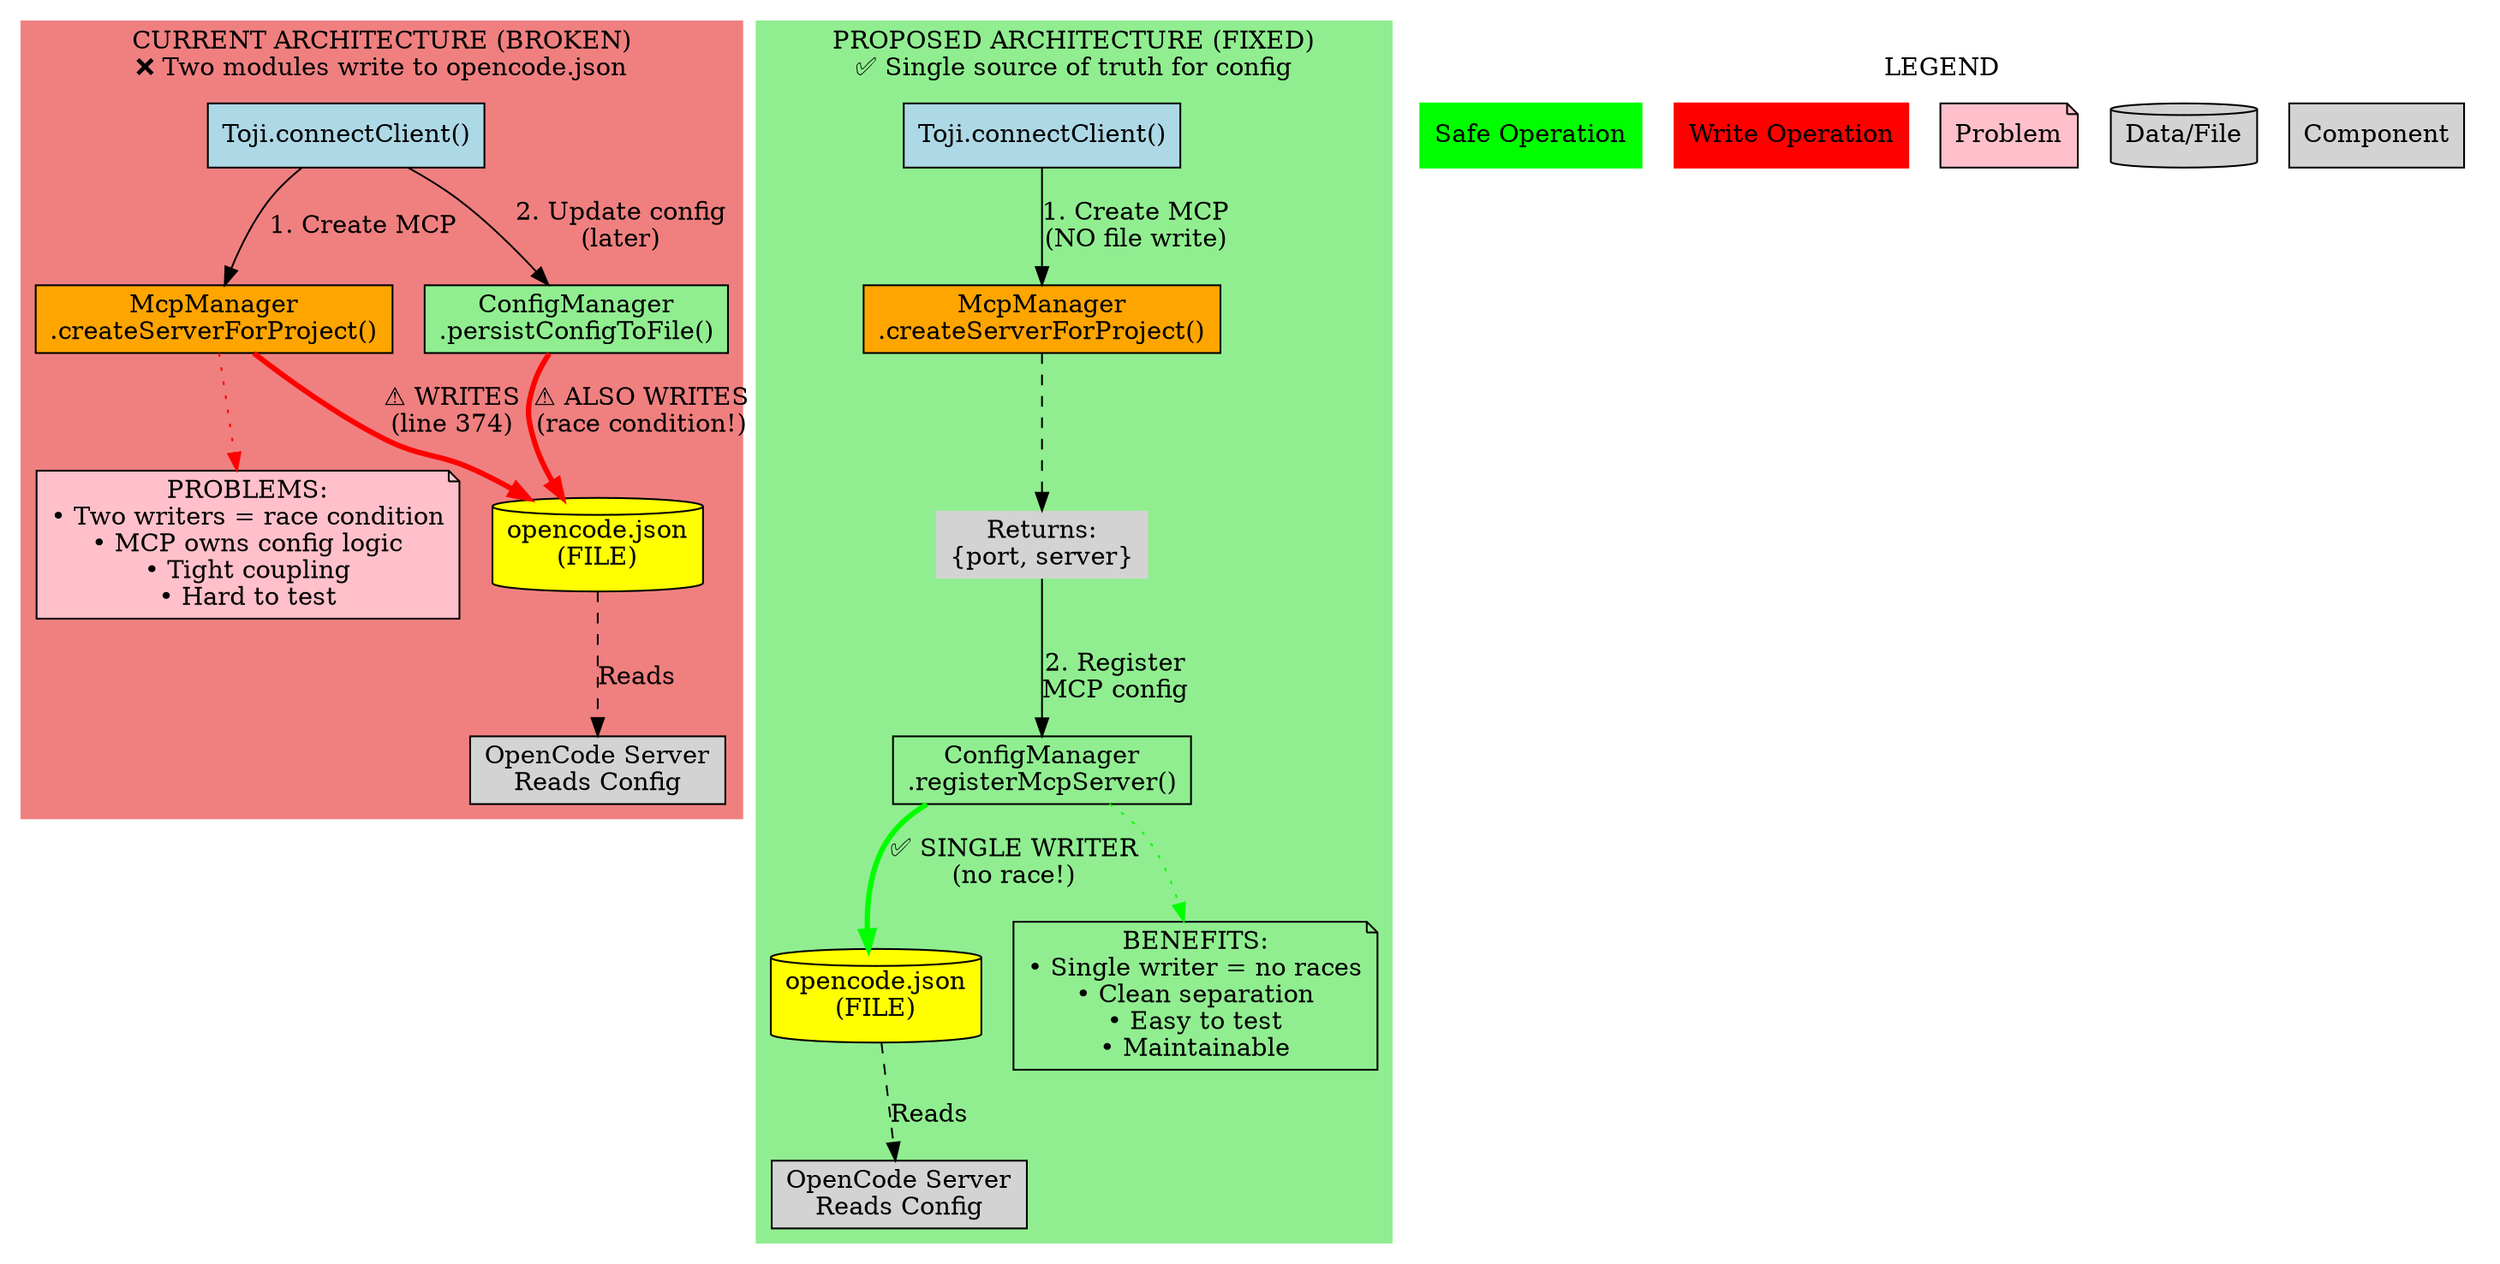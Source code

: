 digraph ConfigArchitecture {
  rankdir=TB;
  node [shape=box, style=filled];

  subgraph cluster_current {
    label="CURRENT ARCHITECTURE (BROKEN)\n❌ Two modules write to opencode.json";
    style=filled;
    color=lightcoral;

    // Nodes
    Toji1 [label="Toji.connectClient()", fillcolor=lightblue];
    MCP1 [label="McpManager\n.createServerForProject()", fillcolor=orange];
    ConfigFile1 [label="opencode.json\n(FILE)", shape=cylinder, fillcolor=yellow];
    ConfigMgr1 [label="ConfigManager\n.persistConfigToFile()", fillcolor=lightgreen];
    OpenCode1 [label="OpenCode Server\nReads Config", fillcolor=lightgrey];

    // Flow
    Toji1 -> MCP1 [label="1. Create MCP"];
    MCP1 -> ConfigFile1 [label="⚠️ WRITES\n(line 374)", color=red, penwidth=3];
    Toji1 -> ConfigMgr1 [label="2. Update config\n(later)"];
    ConfigMgr1 -> ConfigFile1 [label="⚠️ ALSO WRITES\n(race condition!)", color=red, penwidth=3];
    ConfigFile1 -> OpenCode1 [label="Reads", style=dashed];

    // Problems
    Problem1 [label="PROBLEMS:\n• Two writers = race condition\n• MCP owns config logic\n• Tight coupling\n• Hard to test",
              shape=note, fillcolor=pink];
    MCP1 -> Problem1 [style=dotted, color=red];
  }

  subgraph cluster_proposed {
    label="PROPOSED ARCHITECTURE (FIXED)\n✅ Single source of truth for config";
    style=filled;
    color=lightgreen;

    // Nodes
    Toji2 [label="Toji.connectClient()", fillcolor=lightblue];
    MCP2 [label="McpManager\n.createServerForProject()", fillcolor=orange];
    MCPReturn [label="Returns:\n{port, server}", shape=plaintext];
    ConfigMgr2 [label="ConfigManager\n.registerMcpServer()", fillcolor=lightgreen];
    ConfigFile2 [label="opencode.json\n(FILE)", shape=cylinder, fillcolor=yellow];
    OpenCode2 [label="OpenCode Server\nReads Config", fillcolor=lightgrey];

    // Flow
    Toji2 -> MCP2 [label="1. Create MCP\n(NO file write)"];
    MCP2 -> MCPReturn [style=dashed];
    MCPReturn -> ConfigMgr2 [label="2. Register\nMCP config"];
    ConfigMgr2 -> ConfigFile2 [label="✅ SINGLE WRITER\n(no race!)", color=green, penwidth=3];
    ConfigFile2 -> OpenCode2 [label="Reads", style=dashed];

    // Benefits
    Benefit [label="BENEFITS:\n• Single writer = no races\n• Clean separation\n• Easy to test\n• Maintainable",
             shape=note, fillcolor=lightgreen];
    ConfigMgr2 -> Benefit [style=dotted, color=green];
  }

  // Legend
  subgraph cluster_legend {
    label="LEGEND";
    style=filled;
    color=white;

    L1 [label="Component", shape=box];
    L2 [label="Data/File", shape=cylinder];
    L3 [label="Problem", shape=note, fillcolor=pink];
    L4 [label="Write Operation", color=red];
    L5 [label="Safe Operation", color=green];
  }
}
